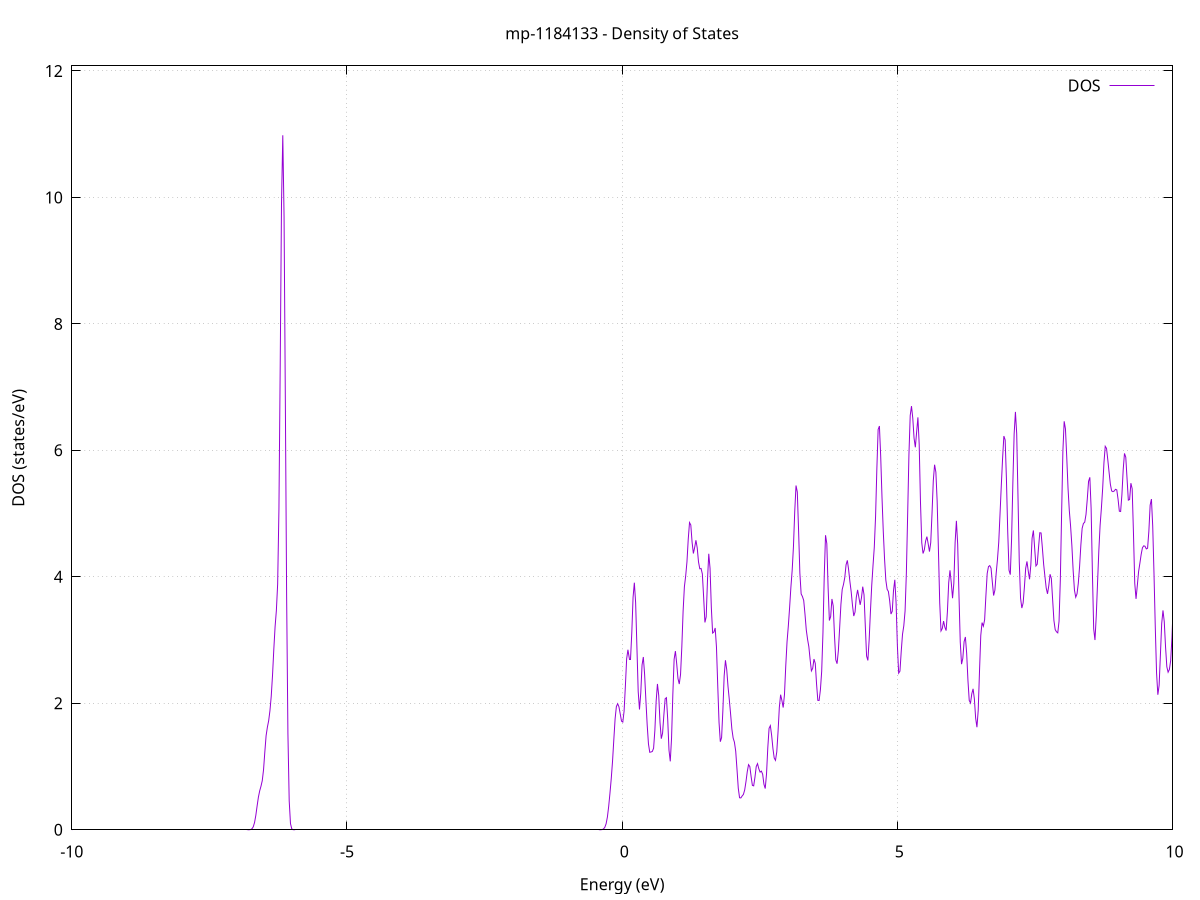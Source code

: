 set title 'mp-1184133 - Density of States'
set xlabel 'Energy (eV)'
set ylabel 'DOS (states/eV)'
set grid
set xrange [-10:10]
set yrange [0:12.080]
set xzeroaxis lt -1
set terminal png size 800,600
set output 'mp-1184133_dos_gnuplot.png'
plot '-' using 1:2 with lines title 'DOS'
-21.553300 0.000000
-21.530000 0.000000
-21.506700 0.000000
-21.483400 0.000000
-21.460100 0.000000
-21.436700 0.000000
-21.413400 0.000000
-21.390100 0.000000
-21.366800 0.000000
-21.343500 0.000000
-21.320200 0.000000
-21.296900 0.000000
-21.273500 0.000000
-21.250200 0.000000
-21.226900 0.000000
-21.203600 0.000000
-21.180300 0.000000
-21.157000 0.000000
-21.133700 0.000000
-21.110300 0.000000
-21.087000 0.000000
-21.063700 0.000000
-21.040400 0.000000
-21.017100 0.000000
-20.993800 0.000000
-20.970500 0.000000
-20.947200 0.000000
-20.923800 0.000000
-20.900500 0.000000
-20.877200 0.000000
-20.853900 0.000000
-20.830600 0.000000
-20.807300 0.000000
-20.784000 0.000000
-20.760600 0.000000
-20.737300 0.000000
-20.714000 0.000000
-20.690700 0.000000
-20.667400 0.000000
-20.644100 0.000000
-20.620800 0.000000
-20.597400 0.000000
-20.574100 0.000000
-20.550800 0.000000
-20.527500 0.000000
-20.504200 0.000000
-20.480900 0.000000
-20.457600 0.000000
-20.434200 0.000000
-20.410900 0.000000
-20.387600 0.000000
-20.364300 0.000000
-20.341000 0.000000
-20.317700 0.000000
-20.294400 0.000000
-20.271100 0.000000
-20.247700 0.000000
-20.224400 0.000000
-20.201100 0.000000
-20.177800 0.000000
-20.154500 0.000000
-20.131200 0.000000
-20.107900 0.000000
-20.084500 0.000000
-20.061200 0.000000
-20.037900 0.000000
-20.014600 0.000000
-19.991300 0.000000
-19.968000 0.000000
-19.944700 0.000000
-19.921300 0.000000
-19.898000 0.000000
-19.874700 0.000000
-19.851400 0.000000
-19.828100 0.000000
-19.804800 0.000000
-19.781500 0.000000
-19.758100 0.000000
-19.734800 0.000000
-19.711500 0.000000
-19.688200 0.000000
-19.664900 0.000000
-19.641600 0.000000
-19.618300 0.000000
-19.595000 0.000000
-19.571600 0.000000
-19.548300 0.000600
-19.525000 0.006000
-19.501700 0.038700
-19.478400 0.174000
-19.455100 0.551800
-19.431800 1.263500
-19.408400 2.196100
-19.385100 3.184500
-19.361800 4.351200
-19.338500 5.995400
-19.315200 8.145100
-19.291900 10.479200
-19.268600 12.626900
-19.245200 14.407800
-19.221900 16.153400
-19.198600 18.677100
-19.175300 21.873300
-19.152000 24.070500
-19.128700 24.027400
-19.105400 22.412500
-19.082100 20.715600
-19.058700 19.592800
-19.035400 18.589600
-19.012100 17.218500
-18.988800 15.685500
-18.965500 14.536500
-18.942200 14.263300
-18.918900 15.087300
-18.895500 16.735500
-18.872200 18.561300
-18.848900 19.907900
-18.825600 20.477100
-18.802300 20.586400
-18.779000 20.899600
-18.755700 21.554100
-18.732300 22.015900
-18.709000 21.749800
-18.685700 20.341800
-18.662400 18.008700
-18.639100 16.090900
-18.615800 15.589300
-18.592500 15.871900
-18.569100 15.806800
-18.545800 15.182100
-18.522500 14.359600
-18.499200 13.466200
-18.475900 12.421900
-18.452600 11.187800
-18.429300 9.986100
-18.406000 9.493700
-18.382600 10.266000
-18.359300 11.831600
-18.336000 12.859200
-18.312700 12.462900
-18.289400 10.787600
-18.266100 8.228600
-18.242800 5.219400
-18.219400 2.571500
-18.196100 0.936500
-18.172800 0.244300
-18.149500 0.044700
-18.126200 0.005600
-18.102900 0.000500
-18.079600 0.000000
-18.056200 0.000000
-18.032900 0.000000
-18.009600 0.000000
-17.986300 0.000000
-17.963000 0.000000
-17.939700 0.000000
-17.916400 0.000000
-17.893100 0.000000
-17.869700 0.000000
-17.846400 0.000000
-17.823100 0.000000
-17.799800 0.000000
-17.776500 0.000000
-17.753200 0.000000
-17.729900 0.000000
-17.706500 0.000000
-17.683200 0.000000
-17.659900 0.000000
-17.636600 0.000000
-17.613300 0.000000
-17.590000 0.000000
-17.566700 0.000000
-17.543300 0.000000
-17.520000 0.000000
-17.496700 0.000000
-17.473400 0.000000
-17.450100 0.000000
-17.426800 0.000000
-17.403500 0.000000
-17.380100 0.000000
-17.356800 0.000000
-17.333500 0.000000
-17.310200 0.000000
-17.286900 0.000000
-17.263600 0.000000
-17.240300 0.000000
-17.217000 0.000000
-17.193600 0.000000
-17.170300 0.000000
-17.147000 0.000000
-17.123700 0.000000
-17.100400 0.000000
-17.077100 0.000000
-17.053800 0.000000
-17.030400 0.000000
-17.007100 0.000000
-16.983800 0.000000
-16.960500 0.000000
-16.937200 0.000000
-16.913900 0.000000
-16.890600 0.000000
-16.867200 0.000000
-16.843900 0.000000
-16.820600 0.000000
-16.797300 0.000000
-16.774000 0.000000
-16.750700 0.000000
-16.727400 0.000000
-16.704000 0.000000
-16.680700 0.000000
-16.657400 0.000000
-16.634100 0.000000
-16.610800 0.000000
-16.587500 0.000000
-16.564200 0.000000
-16.540900 0.000000
-16.517500 0.000000
-16.494200 0.000000
-16.470900 0.000000
-16.447600 0.000000
-16.424300 0.000000
-16.401000 0.000000
-16.377700 0.000000
-16.354300 0.000000
-16.331000 0.000000
-16.307700 0.000000
-16.284400 0.000000
-16.261100 0.000000
-16.237800 0.000000
-16.214500 0.000000
-16.191100 0.000000
-16.167800 0.000000
-16.144500 0.000000
-16.121200 0.000000
-16.097900 0.000000
-16.074600 0.000000
-16.051300 0.000000
-16.028000 0.000000
-16.004600 0.000000
-15.981300 0.000000
-15.958000 0.000000
-15.934700 0.000000
-15.911400 0.000000
-15.888100 0.000000
-15.864800 0.000000
-15.841400 0.000000
-15.818100 0.000000
-15.794800 0.000000
-15.771500 0.000000
-15.748200 0.000000
-15.724900 0.000000
-15.701600 0.000000
-15.678200 0.000000
-15.654900 0.000000
-15.631600 0.000000
-15.608300 0.000000
-15.585000 0.000000
-15.561700 0.000000
-15.538400 0.000000
-15.515000 0.000000
-15.491700 0.000000
-15.468400 0.000000
-15.445100 0.000000
-15.421800 0.000000
-15.398500 0.000000
-15.375200 0.000000
-15.351900 0.000000
-15.328500 0.000000
-15.305200 0.000000
-15.281900 0.000000
-15.258600 0.000000
-15.235300 0.000000
-15.212000 0.000000
-15.188700 0.000000
-15.165300 0.000000
-15.142000 0.000000
-15.118700 0.000000
-15.095400 0.000000
-15.072100 0.000000
-15.048800 0.000000
-15.025500 0.000000
-15.002100 0.000000
-14.978800 0.000000
-14.955500 0.000000
-14.932200 0.000000
-14.908900 0.000000
-14.885600 0.000000
-14.862300 0.000000
-14.839000 0.000000
-14.815600 0.000000
-14.792300 0.000000
-14.769000 0.000000
-14.745700 0.000000
-14.722400 0.000000
-14.699100 0.000000
-14.675800 0.000000
-14.652400 0.000000
-14.629100 0.000000
-14.605800 0.000000
-14.582500 0.000000
-14.559200 0.000000
-14.535900 0.000000
-14.512600 0.000000
-14.489200 0.000000
-14.465900 0.000000
-14.442600 0.000000
-14.419300 0.000000
-14.396000 0.000000
-14.372700 0.000000
-14.349400 0.000000
-14.326000 0.000000
-14.302700 0.000000
-14.279400 0.000000
-14.256100 0.000000
-14.232800 0.000000
-14.209500 0.000000
-14.186200 0.000000
-14.162900 0.000000
-14.139500 0.000000
-14.116200 0.000000
-14.092900 0.000000
-14.069600 0.000000
-14.046300 0.000000
-14.023000 0.000000
-13.999700 0.000000
-13.976300 0.000000
-13.953000 0.000000
-13.929700 0.000000
-13.906400 0.000000
-13.883100 0.000000
-13.859800 0.000000
-13.836500 0.000000
-13.813100 0.000000
-13.789800 0.000000
-13.766500 0.000000
-13.743200 0.000000
-13.719900 0.000000
-13.696600 0.000000
-13.673300 0.000000
-13.649900 0.000000
-13.626600 0.000000
-13.603300 0.000000
-13.580000 0.000000
-13.556700 0.000000
-13.533400 0.000000
-13.510100 0.000000
-13.486800 0.000000
-13.463400 0.000000
-13.440100 0.000000
-13.416800 0.000000
-13.393500 0.000000
-13.370200 0.000000
-13.346900 0.000000
-13.323600 0.000000
-13.300200 0.000000
-13.276900 0.000000
-13.253600 0.000000
-13.230300 0.000000
-13.207000 0.000000
-13.183700 0.000000
-13.160400 0.000000
-13.137000 0.000000
-13.113700 0.000000
-13.090400 0.000000
-13.067100 0.000000
-13.043800 0.000000
-13.020500 0.000000
-12.997200 0.000000
-12.973900 0.000000
-12.950500 0.000000
-12.927200 0.000000
-12.903900 0.000000
-12.880600 0.000000
-12.857300 0.000000
-12.834000 0.000000
-12.810700 0.000000
-12.787300 0.000000
-12.764000 0.000000
-12.740700 0.000000
-12.717400 0.000000
-12.694100 0.000000
-12.670800 0.000000
-12.647500 0.000000
-12.624100 0.000000
-12.600800 0.000000
-12.577500 0.000000
-12.554200 0.000000
-12.530900 0.000000
-12.507600 0.000000
-12.484300 0.000000
-12.460900 0.000000
-12.437600 0.000000
-12.414300 0.000000
-12.391000 0.000000
-12.367700 0.000000
-12.344400 0.000000
-12.321100 0.000000
-12.297800 0.000000
-12.274400 0.000000
-12.251100 0.000000
-12.227800 0.000000
-12.204500 0.000000
-12.181200 0.000000
-12.157900 0.000000
-12.134600 0.000000
-12.111200 0.000000
-12.087900 0.000000
-12.064600 0.000000
-12.041300 0.000000
-12.018000 0.000000
-11.994700 0.000000
-11.971400 0.000000
-11.948000 0.000000
-11.924700 0.000000
-11.901400 0.000000
-11.878100 0.000000
-11.854800 0.000000
-11.831500 0.000000
-11.808200 0.000000
-11.784900 0.000000
-11.761500 0.000000
-11.738200 0.000000
-11.714900 0.000000
-11.691600 0.000000
-11.668300 0.000000
-11.645000 0.000000
-11.621700 0.000000
-11.598300 0.000000
-11.575000 0.000000
-11.551700 0.000000
-11.528400 0.000000
-11.505100 0.000000
-11.481800 0.000000
-11.458500 0.000000
-11.435100 0.000000
-11.411800 0.000000
-11.388500 0.000000
-11.365200 0.000000
-11.341900 0.000000
-11.318600 0.000000
-11.295300 0.000000
-11.271900 0.000000
-11.248600 0.000000
-11.225300 0.000000
-11.202000 0.000000
-11.178700 0.000000
-11.155400 0.000000
-11.132100 0.000000
-11.108800 0.000000
-11.085400 0.000000
-11.062100 0.000000
-11.038800 0.000000
-11.015500 0.000000
-10.992200 0.000000
-10.968900 0.000000
-10.945600 0.000000
-10.922200 0.000000
-10.898900 0.000000
-10.875600 0.000000
-10.852300 0.000000
-10.829000 0.000000
-10.805700 0.000000
-10.782400 0.000000
-10.759000 0.000000
-10.735700 0.000000
-10.712400 0.000000
-10.689100 0.000000
-10.665800 0.000000
-10.642500 0.000000
-10.619200 0.000000
-10.595800 0.000000
-10.572500 0.000000
-10.549200 0.000000
-10.525900 0.000000
-10.502600 0.000000
-10.479300 0.000000
-10.456000 0.000000
-10.432700 0.000000
-10.409300 0.000000
-10.386000 0.000000
-10.362700 0.000000
-10.339400 0.000000
-10.316100 0.000000
-10.292800 0.000000
-10.269500 0.000000
-10.246100 0.000000
-10.222800 0.000000
-10.199500 0.000000
-10.176200 0.000000
-10.152900 0.000000
-10.129600 0.000000
-10.106300 0.000000
-10.082900 0.000000
-10.059600 0.000000
-10.036300 0.000000
-10.013000 0.000000
-9.989700 0.000000
-9.966400 0.000000
-9.943100 0.000000
-9.919800 0.000000
-9.896400 0.000000
-9.873100 0.000000
-9.849800 0.000000
-9.826500 0.000000
-9.803200 0.000000
-9.779900 0.000000
-9.756600 0.000000
-9.733200 0.000000
-9.709900 0.000000
-9.686600 0.000000
-9.663300 0.000000
-9.640000 0.000000
-9.616700 0.000000
-9.593400 0.000000
-9.570000 0.000000
-9.546700 0.000000
-9.523400 0.000000
-9.500100 0.000000
-9.476800 0.000000
-9.453500 0.000000
-9.430200 0.000000
-9.406800 0.000000
-9.383500 0.000000
-9.360200 0.000000
-9.336900 0.000000
-9.313600 0.000000
-9.290300 0.000000
-9.267000 0.000000
-9.243700 0.000000
-9.220300 0.000000
-9.197000 0.000000
-9.173700 0.000000
-9.150400 0.000000
-9.127100 0.000000
-9.103800 0.000000
-9.080500 0.000000
-9.057100 0.000000
-9.033800 0.000000
-9.010500 0.000000
-8.987200 0.000000
-8.963900 0.000000
-8.940600 0.000000
-8.917300 0.000000
-8.893900 0.000000
-8.870600 0.000000
-8.847300 0.000000
-8.824000 0.000000
-8.800700 0.000000
-8.777400 0.000000
-8.754100 0.000000
-8.730700 0.000000
-8.707400 0.000000
-8.684100 0.000000
-8.660800 0.000000
-8.637500 0.000000
-8.614200 0.000000
-8.590900 0.000000
-8.567600 0.000000
-8.544200 0.000000
-8.520900 0.000000
-8.497600 0.000000
-8.474300 0.000000
-8.451000 0.000000
-8.427700 0.000000
-8.404400 0.000000
-8.381000 0.000000
-8.357700 0.000000
-8.334400 0.000000
-8.311100 0.000000
-8.287800 0.000000
-8.264500 0.000000
-8.241200 0.000000
-8.217800 0.000000
-8.194500 0.000000
-8.171200 0.000000
-8.147900 0.000000
-8.124600 0.000000
-8.101300 0.000000
-8.078000 0.000000
-8.054700 0.000000
-8.031300 0.000000
-8.008000 0.000000
-7.984700 0.000000
-7.961400 0.000000
-7.938100 0.000000
-7.914800 0.000000
-7.891500 0.000000
-7.868100 0.000000
-7.844800 0.000000
-7.821500 0.000000
-7.798200 0.000000
-7.774900 0.000000
-7.751600 0.000000
-7.728300 0.000000
-7.704900 0.000000
-7.681600 0.000000
-7.658300 0.000000
-7.635000 0.000000
-7.611700 0.000000
-7.588400 0.000000
-7.565100 0.000000
-7.541700 0.000000
-7.518400 0.000000
-7.495100 0.000000
-7.471800 0.000000
-7.448500 0.000000
-7.425200 0.000000
-7.401900 0.000000
-7.378600 0.000000
-7.355200 0.000000
-7.331900 0.000000
-7.308600 0.000000
-7.285300 0.000000
-7.262000 0.000000
-7.238700 0.000000
-7.215400 0.000000
-7.192000 0.000000
-7.168700 0.000000
-7.145400 0.000000
-7.122100 0.000000
-7.098800 0.000000
-7.075500 0.000000
-7.052200 0.000000
-7.028800 0.000000
-7.005500 0.000000
-6.982200 0.000000
-6.958900 0.000000
-6.935600 0.000000
-6.912300 0.000000
-6.889000 0.000000
-6.865700 0.000000
-6.842300 0.000000
-6.819000 0.000000
-6.795700 0.000100
-6.772400 0.000700
-6.749100 0.003900
-6.725800 0.015800
-6.702500 0.047700
-6.679100 0.115100
-6.655800 0.229400
-6.632500 0.377800
-6.609200 0.516400
-6.585900 0.615100
-6.562600 0.687800
-6.539300 0.775700
-6.515900 0.949200
-6.492600 1.229900
-6.469300 1.488300
-6.446000 1.623100
-6.422700 1.725500
-6.399400 1.884200
-6.376100 2.112000
-6.352700 2.443100
-6.329400 2.851700
-6.306100 3.211300
-6.282800 3.467000
-6.259500 3.885100
-6.236200 5.067500
-6.212900 7.347500
-6.189600 9.894000
-6.166200 10.982100
-6.142900 9.691500
-6.119600 6.764400
-6.096300 3.687500
-6.073000 1.523100
-6.049700 0.459100
-6.026400 0.097800
-6.003000 0.014400
-5.979700 0.001400
-5.956400 0.000100
-5.933100 0.000000
-5.909800 0.000000
-5.886500 0.000000
-5.863200 0.000000
-5.839800 0.000000
-5.816500 0.000000
-5.793200 0.000000
-5.769900 0.000000
-5.746600 0.000000
-5.723300 0.000000
-5.700000 0.000000
-5.676600 0.000000
-5.653300 0.000000
-5.630000 0.000000
-5.606700 0.000000
-5.583400 0.000000
-5.560100 0.000000
-5.536800 0.000000
-5.513500 0.000000
-5.490100 0.000000
-5.466800 0.000000
-5.443500 0.000000
-5.420200 0.000000
-5.396900 0.000000
-5.373600 0.000000
-5.350300 0.000000
-5.326900 0.000000
-5.303600 0.000000
-5.280300 0.000000
-5.257000 0.000000
-5.233700 0.000000
-5.210400 0.000000
-5.187100 0.000000
-5.163700 0.000000
-5.140400 0.000000
-5.117100 0.000000
-5.093800 0.000000
-5.070500 0.000000
-5.047200 0.000000
-5.023900 0.000000
-5.000600 0.000000
-4.977200 0.000000
-4.953900 0.000000
-4.930600 0.000000
-4.907300 0.000000
-4.884000 0.000000
-4.860700 0.000000
-4.837400 0.000000
-4.814000 0.000000
-4.790700 0.000000
-4.767400 0.000000
-4.744100 0.000000
-4.720800 0.000000
-4.697500 0.000000
-4.674200 0.000000
-4.650800 0.000000
-4.627500 0.000000
-4.604200 0.000000
-4.580900 0.000000
-4.557600 0.000000
-4.534300 0.000000
-4.511000 0.000000
-4.487600 0.000000
-4.464300 0.000000
-4.441000 0.000000
-4.417700 0.000000
-4.394400 0.000000
-4.371100 0.000000
-4.347800 0.000000
-4.324500 0.000000
-4.301100 0.000000
-4.277800 0.000000
-4.254500 0.000000
-4.231200 0.000000
-4.207900 0.000000
-4.184600 0.000000
-4.161300 0.000000
-4.137900 0.000000
-4.114600 0.000000
-4.091300 0.000000
-4.068000 0.000000
-4.044700 0.000000
-4.021400 0.000000
-3.998100 0.000000
-3.974700 0.000000
-3.951400 0.000000
-3.928100 0.000000
-3.904800 0.000000
-3.881500 0.000000
-3.858200 0.000000
-3.834900 0.000000
-3.811600 0.000000
-3.788200 0.000000
-3.764900 0.000000
-3.741600 0.000000
-3.718300 0.000000
-3.695000 0.000000
-3.671700 0.000000
-3.648400 0.000000
-3.625000 0.000000
-3.601700 0.000000
-3.578400 0.000000
-3.555100 0.000000
-3.531800 0.000000
-3.508500 0.000000
-3.485200 0.000000
-3.461800 0.000000
-3.438500 0.000000
-3.415200 0.000000
-3.391900 0.000000
-3.368600 0.000000
-3.345300 0.000000
-3.322000 0.000000
-3.298600 0.000000
-3.275300 0.000000
-3.252000 0.000000
-3.228700 0.000000
-3.205400 0.000000
-3.182100 0.000000
-3.158800 0.000000
-3.135500 0.000000
-3.112100 0.000000
-3.088800 0.000000
-3.065500 0.000000
-3.042200 0.000000
-3.018900 0.000000
-2.995600 0.000000
-2.972300 0.000000
-2.948900 0.000000
-2.925600 0.000000
-2.902300 0.000000
-2.879000 0.000000
-2.855700 0.000000
-2.832400 0.000000
-2.809100 0.000000
-2.785700 0.000000
-2.762400 0.000000
-2.739100 0.000000
-2.715800 0.000000
-2.692500 0.000000
-2.669200 0.000000
-2.645900 0.000000
-2.622500 0.000000
-2.599200 0.000000
-2.575900 0.000000
-2.552600 0.000000
-2.529300 0.000000
-2.506000 0.000000
-2.482700 0.000000
-2.459400 0.000000
-2.436000 0.000000
-2.412700 0.000000
-2.389400 0.000000
-2.366100 0.000000
-2.342800 0.000000
-2.319500 0.000000
-2.296200 0.000000
-2.272800 0.000000
-2.249500 0.000000
-2.226200 0.000000
-2.202900 0.000000
-2.179600 0.000000
-2.156300 0.000000
-2.133000 0.000000
-2.109600 0.000000
-2.086300 0.000000
-2.063000 0.000000
-2.039700 0.000000
-2.016400 0.000000
-1.993100 0.000000
-1.969800 0.000000
-1.946500 0.000000
-1.923100 0.000000
-1.899800 0.000000
-1.876500 0.000000
-1.853200 0.000000
-1.829900 0.000000
-1.806600 0.000000
-1.783300 0.000000
-1.759900 0.000000
-1.736600 0.000000
-1.713300 0.000000
-1.690000 0.000000
-1.666700 0.000000
-1.643400 0.000000
-1.620100 0.000000
-1.596700 0.000000
-1.573400 0.000000
-1.550100 0.000000
-1.526800 0.000000
-1.503500 0.000000
-1.480200 0.000000
-1.456900 0.000000
-1.433500 0.000000
-1.410200 0.000000
-1.386900 0.000000
-1.363600 0.000000
-1.340300 0.000000
-1.317000 0.000000
-1.293700 0.000000
-1.270400 0.000000
-1.247000 0.000000
-1.223700 0.000000
-1.200400 0.000000
-1.177100 0.000000
-1.153800 0.000000
-1.130500 0.000000
-1.107200 0.000000
-1.083800 0.000000
-1.060500 0.000000
-1.037200 0.000000
-1.013900 0.000000
-0.990600 0.000000
-0.967300 0.000000
-0.944000 0.000000
-0.920600 0.000000
-0.897300 0.000000
-0.874000 0.000000
-0.850700 0.000000
-0.827400 0.000000
-0.804100 0.000000
-0.780800 0.000000
-0.757500 0.000000
-0.734100 0.000000
-0.710800 0.000000
-0.687500 0.000000
-0.664200 0.000000
-0.640900 0.000000
-0.617600 0.000000
-0.594300 0.000000
-0.570900 0.000000
-0.547600 0.000000
-0.524300 0.000000
-0.501000 0.000000
-0.477700 0.000000
-0.454400 0.000000
-0.431100 0.000000
-0.407700 0.000100
-0.384400 0.000600
-0.361100 0.003400
-0.337800 0.013500
-0.314500 0.039600
-0.291200 0.095700
-0.267900 0.202100
-0.244500 0.370300
-0.221200 0.579900
-0.197900 0.809500
-0.174600 1.084100
-0.151300 1.424800
-0.128000 1.754300
-0.104700 1.949300
-0.081400 1.993200
-0.058000 1.943400
-0.034700 1.831300
-0.011400 1.718000
0.011900 1.703400
0.035200 1.874000
0.058500 2.266800
0.081800 2.703500
0.105200 2.846700
0.128500 2.699400
0.151800 2.699400
0.175100 3.112800
0.198400 3.674100
0.221700 3.907200
0.245000 3.592200
0.268400 2.887400
0.291700 2.186200
0.315000 1.902400
0.338300 2.161800
0.361600 2.606100
0.384900 2.732000
0.408200 2.457500
0.431600 2.045300
0.454900 1.658700
0.478200 1.357800
0.501500 1.225300
0.524800 1.230200
0.548100 1.238200
0.571400 1.289600
0.594700 1.572400
0.618100 2.036300
0.641400 2.306100
0.664700 2.123800
0.688000 1.696200
0.711300 1.440600
0.734600 1.527100
0.757900 1.813300
0.781300 2.072000
0.804600 2.088900
0.827900 1.747900
0.851200 1.259500
0.874500 1.081600
0.897800 1.451100
0.921100 2.142500
0.944500 2.696800
0.967800 2.825500
0.991100 2.627300
1.014400 2.392800
1.037700 2.304500
1.061000 2.455000
1.084300 2.891400
1.107600 3.455400
1.131000 3.842800
1.154300 4.013200
1.177600 4.235600
1.200900 4.594300
1.224200 4.858200
1.247500 4.820100
1.270800 4.548400
1.294200 4.369100
1.317500 4.463700
1.340800 4.578400
1.364100 4.458200
1.387400 4.236700
1.410700 4.127300
1.434000 4.131900
1.457400 4.045500
1.480700 3.678100
1.504000 3.279000
1.527300 3.368000
1.550600 3.945800
1.573900 4.364300
1.597200 4.134100
1.620600 3.512800
1.643900 3.110500
1.667200 3.127200
1.690500 3.191000
1.713800 2.889600
1.737100 2.277200
1.760400 1.700500
1.783700 1.392500
1.807100 1.457200
1.830400 1.890000
1.853700 2.431800
1.877000 2.680500
1.900300 2.531900
1.923600 2.265500
1.946900 2.059500
1.970300 1.835200
1.993600 1.594000
2.016900 1.450900
2.040200 1.384400
2.063500 1.241600
2.086800 0.957300
2.110100 0.657700
2.133500 0.506500
2.156800 0.503600
2.180100 0.533900
2.203400 0.559100
2.226700 0.630100
2.250000 0.760900
2.273300 0.917900
2.296700 1.029900
2.320000 0.999800
2.343300 0.842100
2.366600 0.701900
2.389900 0.694600
2.413200 0.830900
2.436500 1.000700
2.459800 1.045600
2.483200 0.965200
2.506500 0.911900
2.529800 0.927300
2.553100 0.878300
2.576400 0.720000
2.599700 0.651900
2.623000 0.877100
2.646400 1.295500
2.669700 1.604600
2.693000 1.646700
2.716300 1.493000
2.739600 1.287200
2.762900 1.135100
2.786200 1.098000
2.809600 1.232100
2.832900 1.552200
2.856200 1.936900
2.879500 2.136500
2.902800 2.044500
2.926100 1.932900
2.949400 2.136500
2.972700 2.589100
2.996100 2.971900
3.019400 3.221500
3.042700 3.513500
3.066000 3.833400
3.089300 4.100900
3.112600 4.477800
3.135900 5.031300
3.159300 5.443900
3.182600 5.341500
3.205900 4.733400
3.229200 4.060600
3.252500 3.729800
3.275800 3.688800
3.299100 3.626300
3.322500 3.408100
3.345800 3.160100
3.369100 3.012200
3.392400 2.895200
3.415700 2.691900
3.439000 2.513000
3.462300 2.552100
3.485700 2.699500
3.509000 2.631000
3.532300 2.307900
3.555600 2.046300
3.578900 2.045200
3.602200 2.211200
3.625500 2.504200
3.648800 3.113700
3.672200 4.018000
3.695500 4.657700
3.718800 4.525200
3.742100 3.835500
3.765400 3.309500
3.788700 3.371500
3.812000 3.649800
3.835400 3.538900
3.858700 3.064500
3.882000 2.686200
3.905300 2.626200
3.928600 2.830900
3.951900 3.190500
3.975200 3.565000
3.998600 3.800500
4.021900 3.879600
4.045200 3.988100
4.068500 4.189700
4.091800 4.260300
4.115100 4.112500
4.138400 3.926400
4.161700 3.764200
4.185100 3.551300
4.208400 3.379800
4.231700 3.443200
4.255000 3.678900
4.278300 3.793300
4.301600 3.675300
4.324900 3.556800
4.348300 3.666400
4.371600 3.844500
4.394900 3.717100
4.418200 3.223100
4.441500 2.747500
4.464800 2.678100
4.488100 3.000500
4.511500 3.453000
4.534800 3.861600
4.558100 4.176000
4.581400 4.466400
4.604700 4.953900
4.628000 5.704300
4.651300 6.329600
4.674700 6.384500
4.698000 5.904100
4.721300 5.264600
4.744600 4.721600
4.767900 4.282500
4.791200 3.949000
4.814500 3.804100
4.837800 3.767800
4.861200 3.621100
4.884500 3.411400
4.907800 3.455200
4.931100 3.785800
4.954400 3.953200
4.977700 3.585400
5.001000 2.913800
5.024400 2.476600
5.047700 2.508200
5.071000 2.820700
5.094300 3.091800
5.117600 3.224800
5.140900 3.460000
5.164200 4.055400
5.187600 4.978100
5.210900 5.930000
5.234200 6.551100
5.257500 6.699500
5.280800 6.509400
5.304100 6.193700
5.327400 6.048900
5.350800 6.289100
5.374100 6.521400
5.397400 6.096100
5.420700 5.185000
5.444000 4.539100
5.467300 4.369300
5.490600 4.427000
5.513900 4.564600
5.537300 4.635400
5.560600 4.523800
5.583900 4.399100
5.607200 4.541400
5.630500 5.002800
5.653800 5.521600
5.677100 5.772800
5.700500 5.655800
5.723800 5.192800
5.747100 4.417600
5.770400 3.589100
5.793700 3.144400
5.817000 3.182700
5.840300 3.300100
5.863700 3.202300
5.887000 3.149900
5.910300 3.451400
5.933600 3.907800
5.956900 4.103000
5.980200 3.906400
6.003500 3.661900
6.026800 3.895400
6.050200 4.541900
6.073500 4.885800
6.096800 4.515200
6.120100 3.713600
6.143400 2.970900
6.166700 2.619000
6.190000 2.709800
6.213400 2.975900
6.236700 3.048700
6.260000 2.789000
6.283300 2.361400
6.306600 2.045100
6.329900 2.004100
6.353200 2.150300
6.376600 2.229000
6.399900 2.069600
6.423200 1.765500
6.446500 1.621600
6.469800 1.888400
6.493100 2.499500
6.516400 3.073300
6.539800 3.276200
6.563100 3.219600
6.586400 3.320600
6.609700 3.704300
6.633000 4.053100
6.656300 4.161700
6.679600 4.177300
6.702900 4.136800
6.726300 3.917300
6.749600 3.704100
6.772900 3.788500
6.796200 4.056000
6.819500 4.272900
6.842800 4.546700
6.866100 4.990700
6.889500 5.449100
6.912800 5.873900
6.936100 6.226200
6.959400 6.164500
6.982700 5.545200
7.006000 4.712700
7.029300 4.105200
7.052700 4.035100
7.076000 4.592400
7.099300 5.483000
7.122600 6.258200
7.145900 6.608000
7.169200 6.264400
7.192500 5.272000
7.215800 4.238200
7.239200 3.663500
7.262500 3.506200
7.285800 3.585700
7.309100 3.837500
7.332400 4.135100
7.355700 4.243500
7.379000 4.091400
7.402400 3.961600
7.425700 4.186100
7.449000 4.612300
7.472300 4.733600
7.495600 4.450700
7.518900 4.172100
7.542200 4.199200
7.565600 4.460500
7.588900 4.697300
7.612200 4.693700
7.635500 4.459500
7.658800 4.198700
7.682100 4.005800
7.705400 3.822700
7.728800 3.730800
7.752100 3.858500
7.775400 4.040800
7.798700 3.972700
7.822000 3.640200
7.845300 3.310600
7.868600 3.165200
7.891900 3.130600
7.915300 3.113900
7.938600 3.297500
7.961900 3.951300
7.985200 5.000700
8.008500 5.989000
8.031800 6.459500
8.055100 6.339800
8.078500 5.889900
8.101800 5.401100
8.125100 5.047900
8.148400 4.801500
8.171700 4.492200
8.195000 4.098700
8.218300 3.791000
8.241700 3.677500
8.265000 3.731100
8.288300 3.896200
8.311600 4.160800
8.334900 4.502100
8.358200 4.767200
8.381500 4.844200
8.404900 4.863800
8.428200 4.984800
8.451500 5.228200
8.474800 5.509500
8.498100 5.573700
8.521400 5.081200
8.544700 4.065900
8.568000 3.177200
8.591400 3.000400
8.614700 3.380900
8.638000 3.901200
8.661300 4.410100
8.684600 4.813300
8.707900 5.084800
8.731200 5.399400
8.754600 5.804500
8.777900 6.063900
8.801200 6.031100
8.824500 5.849600
8.847800 5.652700
8.871100 5.463700
8.894400 5.357900
8.917800 5.347200
8.941100 5.357100
8.964400 5.384100
8.987700 5.374600
9.011000 5.226300
9.034300 5.037700
9.057600 5.033200
9.080900 5.299300
9.104300 5.695300
9.127600 5.951700
9.150900 5.892500
9.174200 5.553100
9.197500 5.212800
9.220800 5.222000
9.244100 5.480900
9.267500 5.391900
9.290800 4.687300
9.314100 3.898500
9.337400 3.651400
9.360700 3.862400
9.384000 4.083300
9.407300 4.214300
9.430700 4.354500
9.454000 4.460400
9.477300 4.490200
9.500600 4.483700
9.523900 4.441700
9.547200 4.452200
9.570500 4.720200
9.593900 5.133700
9.617200 5.229700
9.640500 4.803700
9.663800 4.053200
9.687100 3.208100
9.710400 2.481800
9.733700 2.135100
9.757000 2.283900
9.780400 2.767800
9.803700 3.260900
9.827000 3.468900
9.850300 3.291200
9.873600 2.893000
9.896900 2.578400
9.920200 2.491500
9.943600 2.534800
9.966900 2.677100
9.990200 3.038700
10.013500 3.569300
10.036800 4.078100
10.060100 4.618000
10.083400 5.344400
10.106800 6.057700
10.130100 6.364400
10.153400 6.208400
10.176700 5.933000
10.200000 5.726600
10.223300 5.279700
10.246600 4.451600
10.269900 3.725900
10.293300 3.394600
10.316600 3.092000
10.339900 2.541400
10.363200 2.003500
10.386500 1.871600
10.409800 2.362400
10.433100 3.402900
10.456500 4.532600
10.479800 5.245300
10.503100 5.435600
10.526400 5.316700
10.549700 5.136500
10.573000 4.972500
10.596300 4.673500
10.619700 4.105400
10.643000 3.407500
10.666300 2.901200
10.689600 2.828100
10.712900 3.200500
10.736200 3.670700
10.759500 3.727900
10.782900 3.337200
10.806200 2.988900
10.829500 3.021200
10.852800 3.282700
10.876100 3.414100
10.899400 3.242400
10.922700 2.822500
10.946000 2.324100
10.969400 2.078900
10.992700 2.293600
11.016000 2.632200
11.039300 2.627800
11.062600 2.334500
11.085900 2.145000
11.109200 2.231000
11.132600 2.430800
11.155900 2.549600
11.179200 2.557200
11.202500 2.479300
11.225800 2.305700
11.249100 2.052200
11.272400 1.734500
11.295800 1.344900
11.319100 1.025900
11.342400 1.066200
11.365700 1.539400
11.389000 2.122200
11.412300 2.407700
11.435600 2.290200
11.459000 1.976100
11.482300 1.695800
11.505600 1.473000
11.528900 1.235600
11.552200 1.024600
11.575500 0.932300
11.598800 0.981300
11.622100 1.135000
11.645500 1.352300
11.668800 1.561700
11.692100 1.626800
11.715400 1.495400
11.738700 1.310700
11.762000 1.253800
11.785300 1.377900
11.808700 1.568300
11.832000 1.617600
11.855300 1.453300
11.878600 1.229500
11.901900 1.173300
11.925200 1.409600
11.948500 1.819200
11.971900 2.095800
11.995200 2.113500
12.018500 2.044400
12.041800 2.033100
12.065100 2.060600
12.088400 2.045600
12.111700 1.876600
12.135000 1.592200
12.158400 1.476500
12.181700 1.700400
12.205000 2.078400
12.228300 2.302200
12.251600 2.239800
12.274900 2.025400
12.298200 1.895000
12.321600 1.901700
12.344900 1.933400
12.368200 2.023100
12.391500 2.367600
12.414800 2.990700
12.438100 3.620800
12.461400 3.946300
12.484800 3.817500
12.508100 3.274700
12.531400 2.597600
12.554700 2.209100
12.578000 2.296500
12.601300 2.656100
12.624600 3.000000
12.648000 3.168000
12.671300 3.083700
12.694600 2.738800
12.717900 2.195400
12.741200 1.591800
12.764500 1.159400
12.787800 1.071900
12.811100 1.305000
12.834500 1.712800
12.857800 2.100800
12.881100 2.342100
12.904400 2.548000
12.927700 2.811800
12.951000 2.835600
12.974300 2.336000
12.997700 1.609200
13.021000 1.164900
13.044300 1.156300
13.067600 1.463500
13.090900 1.884200
13.114200 2.122200
13.137500 1.981900
13.160900 1.594400
13.184200 1.263600
13.207500 1.155100
13.230800 1.211500
13.254100 1.343800
13.277400 1.566800
13.300700 1.929800
13.324000 2.470000
13.347400 3.118400
13.370700 3.597600
13.394000 3.673600
13.417300 3.434900
13.440600 3.144300
13.463900 2.955200
13.487200 2.906000
13.510600 3.082400
13.533900 3.509900
13.557200 3.982600
13.580500 4.233000
13.603800 4.103200
13.627100 3.603800
13.650400 3.009000
13.673800 2.696900
13.697100 2.782000
13.720400 3.024300
13.743700 3.202500
13.767000 3.411800
13.790300 3.686100
13.813600 3.751300
13.837000 3.525900
13.860300 3.282100
13.883600 3.245400
13.906900 3.469400
13.930200 3.859000
13.953500 4.128600
13.976800 4.054800
14.000100 3.862400
14.023500 3.950600
14.046800 4.378800
14.070100 5.021200
14.093400 5.779300
14.116700 6.406600
14.140000 6.525200
14.163300 5.996600
14.186700 5.133800
14.210000 4.455600
14.233300 4.223400
14.256600 4.225100
14.279900 4.084300
14.303200 3.724600
14.326500 3.330400
14.349900 2.964900
14.373200 2.543400
14.396500 2.078800
14.419800 1.651400
14.443100 1.310900
14.466400 1.152100
14.489700 1.273800
14.513100 1.611800
14.536400 1.928200
14.559700 2.035800
14.583000 1.943900
14.606300 1.741700
14.629600 1.502100
14.652900 1.327900
14.676200 1.323400
14.699600 1.531900
14.722900 1.991100
14.746200 2.657700
14.769500 3.244000
14.792800 3.450500
14.816100 3.365900
14.839400 3.276400
14.862800 3.210700
14.886100 3.097700
14.909400 3.026700
14.932700 3.030000
14.956000 3.013700
14.979300 3.026600
15.002600 3.318700
15.026000 3.973700
15.049300 4.648300
15.072600 4.836100
15.095900 4.302000
15.119200 3.370300
15.142500 2.718000
15.165800 2.658600
15.189100 2.896700
15.212500 2.979000
15.235800 2.671800
15.259100 2.113400
15.282400 1.723400
15.305700 1.789500
15.329000 2.177200
15.352300 2.501200
15.375700 2.563900
15.399000 2.537900
15.422300 2.677500
15.445600 3.070300
15.468900 3.659000
15.492200 4.190000
15.515500 4.308100
15.538900 4.011400
15.562200 3.693200
15.585500 3.515400
15.608800 3.240000
15.632100 2.825000
15.655400 2.634300
15.678700 2.904000
15.702100 3.385000
15.725400 3.552600
15.748700 3.140700
15.772000 2.546900
15.795300 2.400100
15.818600 2.740700
15.841900 3.074700
15.865200 3.057600
15.888600 2.726200
15.911900 2.335000
15.935200 2.189400
15.958500 2.419600
15.981800 2.871200
16.005100 3.260400
16.028400 3.374000
16.051800 3.199700
16.075100 2.955800
16.098400 2.922000
16.121700 3.230800
16.145000 3.789700
16.168300 4.342900
16.191600 4.670000
16.215000 4.692900
16.238300 4.442600
16.261600 4.044400
16.284900 3.602200
16.308200 3.131500
16.331500 2.732100
16.354800 2.583100
16.378200 2.716600
16.401500 2.997800
16.424800 3.252300
16.448100 3.422000
16.471400 3.589400
16.494700 3.687400
16.518000 3.486300
16.541300 3.054700
16.564700 2.767500
16.588000 2.745300
16.611300 2.733100
16.634600 2.574600
16.657900 2.433100
16.681200 2.475500
16.704500 2.592400
16.727900 2.634400
16.751200 2.738900
16.774500 3.021200
16.797800 3.192400
16.821100 2.958700
16.844400 2.531000
16.867700 2.316000
16.891100 2.332300
16.914400 2.378700
16.937700 2.490900
16.961000 2.703000
16.984300 2.792300
17.007600 2.639800
17.030900 2.401400
17.054200 2.287700
17.077600 2.426500
17.100900 2.794600
17.124200 3.243300
17.147500 3.642900
17.170800 3.977000
17.194100 4.281100
17.217400 4.542000
17.240800 4.815400
17.264100 5.139600
17.287400 5.298400
17.310700 5.132400
17.334000 4.757900
17.357300 4.288600
17.380600 3.775300
17.404000 3.328200
17.427300 3.045900
17.450600 2.914100
17.473900 2.854500
17.497200 2.861200
17.520500 2.949900
17.543800 2.982600
17.567200 2.850000
17.590500 2.728400
17.613800 2.861100
17.637100 3.217900
17.660400 3.454700
17.683700 3.286100
17.707000 2.907700
17.730300 2.724300
17.753700 2.828100
17.777000 3.052100
17.800300 3.291600
17.823600 3.615600
17.846900 4.066000
17.870200 4.454300
17.893500 4.565100
17.916900 4.413900
17.940200 4.108700
17.963500 3.664100
17.986800 3.158600
18.010100 2.876800
18.033400 2.977100
18.056700 3.177000
18.080100 3.121800
18.103400 2.850600
18.126700 2.608400
18.150000 2.504900
18.173300 2.525300
18.196600 2.616600
18.219900 2.694000
18.243200 2.730700
18.266600 2.843200
18.289900 3.156100
18.313200 3.587700
18.336500 3.903200
18.359800 4.004500
18.383100 3.928700
18.406400 3.666000
18.429800 3.309900
18.453100 3.077800
18.476400 3.018600
18.499700 3.072000
18.523000 3.294200
18.546300 3.605300
18.569600 3.666400
18.593000 3.399700
18.616300 3.181400
18.639600 3.291200
18.662900 3.530500
18.686200 3.563100
18.709500 3.412000
18.732800 3.294000
18.756200 3.185000
18.779500 3.000800
18.802800 2.880000
18.826100 2.935700
18.849400 3.083700
18.872700 3.244200
18.896000 3.472000
18.919300 3.859900
18.942700 4.282900
18.966000 4.334300
18.989300 3.913000
19.012600 3.563800
19.035900 3.661100
19.059200 3.854200
19.082500 3.810400
19.105900 3.724800
19.129200 3.724200
19.152500 3.577300
19.175800 3.291700
19.199100 3.257900
19.222400 3.642100
19.245700 4.137600
19.269100 4.403900
19.292400 4.418700
19.315700 4.275600
19.339000 4.083300
19.362300 3.995800
19.385600 3.962900
19.408900 3.740500
19.432300 3.259000
19.455600 2.857000
19.478900 2.996500
19.502200 3.613600
19.525500 4.125600
19.548800 4.231400
19.572100 4.267500
19.595400 4.601300
19.618800 4.995300
19.642100 4.952300
19.665400 4.532900
19.688700 4.318100
19.712000 4.551900
19.735300 4.698100
19.758600 4.192700
19.782000 3.385200
19.805300 3.076900
19.828600 3.502800
19.851900 4.296300
19.875200 5.027600
19.898500 5.433700
19.921800 5.333800
19.945200 4.764000
19.968500 4.164500
19.991800 4.021900
20.015100 4.322300
20.038400 4.522700
20.061700 4.250400
20.085000 3.805900
20.108300 3.633700
20.131700 3.725100
20.155000 3.740500
20.178300 3.465600
20.201600 3.039600
20.224900 2.698300
20.248200 2.494600
20.271500 2.390900
20.294900 2.437400
20.318200 2.790200
20.341500 3.480500
20.364800 4.123700
20.388100 4.226300
20.411400 3.813800
20.434700 3.316100
20.458100 3.043700
20.481400 3.107400
20.504700 3.559200
20.528000 4.327400
20.551300 5.044900
20.574600 5.221600
20.597900 4.705000
20.621300 3.847100
20.644600 3.195300
20.667900 3.013000
20.691200 3.171000
20.714500 3.439700
20.737800 3.663100
20.761100 3.757400
20.784400 3.737300
20.807800 3.718200
20.831100 3.828100
20.854400 4.005700
20.877700 3.953400
20.901000 3.555100
20.924300 3.157500
20.947600 3.103400
20.971000 3.271900
20.994300 3.332100
21.017600 3.211500
21.040900 3.059500
21.064200 2.930700
21.087500 2.825900
21.110800 2.823800
21.134200 2.978400
21.157500 3.352900
21.180800 4.027600
21.204100 4.724300
21.227400 4.818300
21.250700 4.156700
21.274000 3.402400
21.297300 3.257100
21.320700 3.774000
21.344000 4.521000
21.367300 5.008500
21.390600 4.957100
21.413900 4.449600
21.437200 3.829000
21.460500 3.395000
21.483900 3.239100
21.507200 3.219300
21.530500 3.083900
21.553800 2.827700
21.577100 2.731400
21.600400 2.853400
21.623700 2.881800
21.647100 2.642800
21.670400 2.313300
21.693700 2.160900
21.717000 2.357400
21.740300 2.875400
21.763600 3.447000
21.786900 3.736000
21.810300 3.579000
21.833600 3.140600
21.856900 2.845800
21.880200 2.967600
21.903500 3.333300
21.926800 3.644600
21.950100 3.843700
21.973400 3.987900
21.996800 4.104500
22.020100 4.162900
22.043400 4.076400
22.066700 3.878600
22.090000 3.731300
22.113300 3.638800
22.136600 3.468100
22.160000 3.354600
22.183300 3.573600
22.206600 3.924200
22.229900 3.949500
22.253200 3.609000
22.276500 3.099100
22.299800 2.565900
22.323200 2.300300
22.346500 2.475500
22.369800 2.748700
22.393100 2.681000
22.416400 2.282900
22.439700 1.913400
22.463000 1.870500
22.486400 2.102700
22.509700 2.371600
22.533000 2.583400
22.556300 2.661300
22.579600 2.427000
22.602900 1.913500
22.626200 1.398100
22.649500 1.022800
22.672900 0.733800
22.696200 0.544400
22.719500 0.530900
22.742800 0.667500
22.766100 0.858100
22.789400 1.011200
22.812700 1.036400
22.836100 0.910000
22.859400 0.725300
22.882700 0.579400
22.906000 0.500000
22.929300 0.509700
22.952600 0.567900
22.975900 0.529500
22.999300 0.349700
23.022600 0.154800
23.045900 0.045200
23.069200 0.008700
23.092500 0.001100
23.115800 0.000100
23.139100 0.000000
23.162400 0.000000
23.185800 0.000000
23.209100 0.000000
23.232400 0.000000
23.255700 0.000000
23.279000 0.000000
23.302300 0.000000
23.325600 0.000000
23.349000 0.000000
23.372300 0.000000
23.395600 0.000000
23.418900 0.000000
23.442200 0.000000
23.465500 0.000000
23.488800 0.000000
23.512200 0.000000
23.535500 0.000000
23.558800 0.000000
23.582100 0.000000
23.605400 0.000000
23.628700 0.000000
23.652000 0.000000
23.675400 0.000000
23.698700 0.000000
23.722000 0.000000
23.745300 0.000000
23.768600 0.000000
23.791900 0.000000
23.815200 0.000000
23.838500 0.000000
23.861900 0.000000
23.885200 0.000000
23.908500 0.000000
23.931800 0.000000
23.955100 0.000000
23.978400 0.000000
24.001700 0.000000
24.025100 0.000000
24.048400 0.000000
24.071700 0.000000
24.095000 0.000000
24.118300 0.000000
24.141600 0.000000
24.164900 0.000000
24.188300 0.000000
24.211600 0.000000
24.234900 0.000000
24.258200 0.000000
24.281500 0.000000
24.304800 0.000000
24.328100 0.000000
24.351400 0.000000
24.374800 0.000000
24.398100 0.000000
24.421400 0.000000
24.444700 0.000000
24.468000 0.000000
24.491300 0.000000
24.514600 0.000000
24.538000 0.000000
24.561300 0.000000
24.584600 0.000000
24.607900 0.000000
24.631200 0.000000
24.654500 0.000000
24.677800 0.000000
24.701200 0.000000
24.724500 0.000000
24.747800 0.000000
24.771100 0.000000
24.794400 0.000000
24.817700 0.000000
24.841000 0.000000
24.864400 0.000000
24.887700 0.000000
24.911000 0.000000
24.934300 0.000000
24.957600 0.000000
24.980900 0.000000
25.004200 0.000000
25.027500 0.000000
25.050900 0.000000
25.074200 0.000000
e
